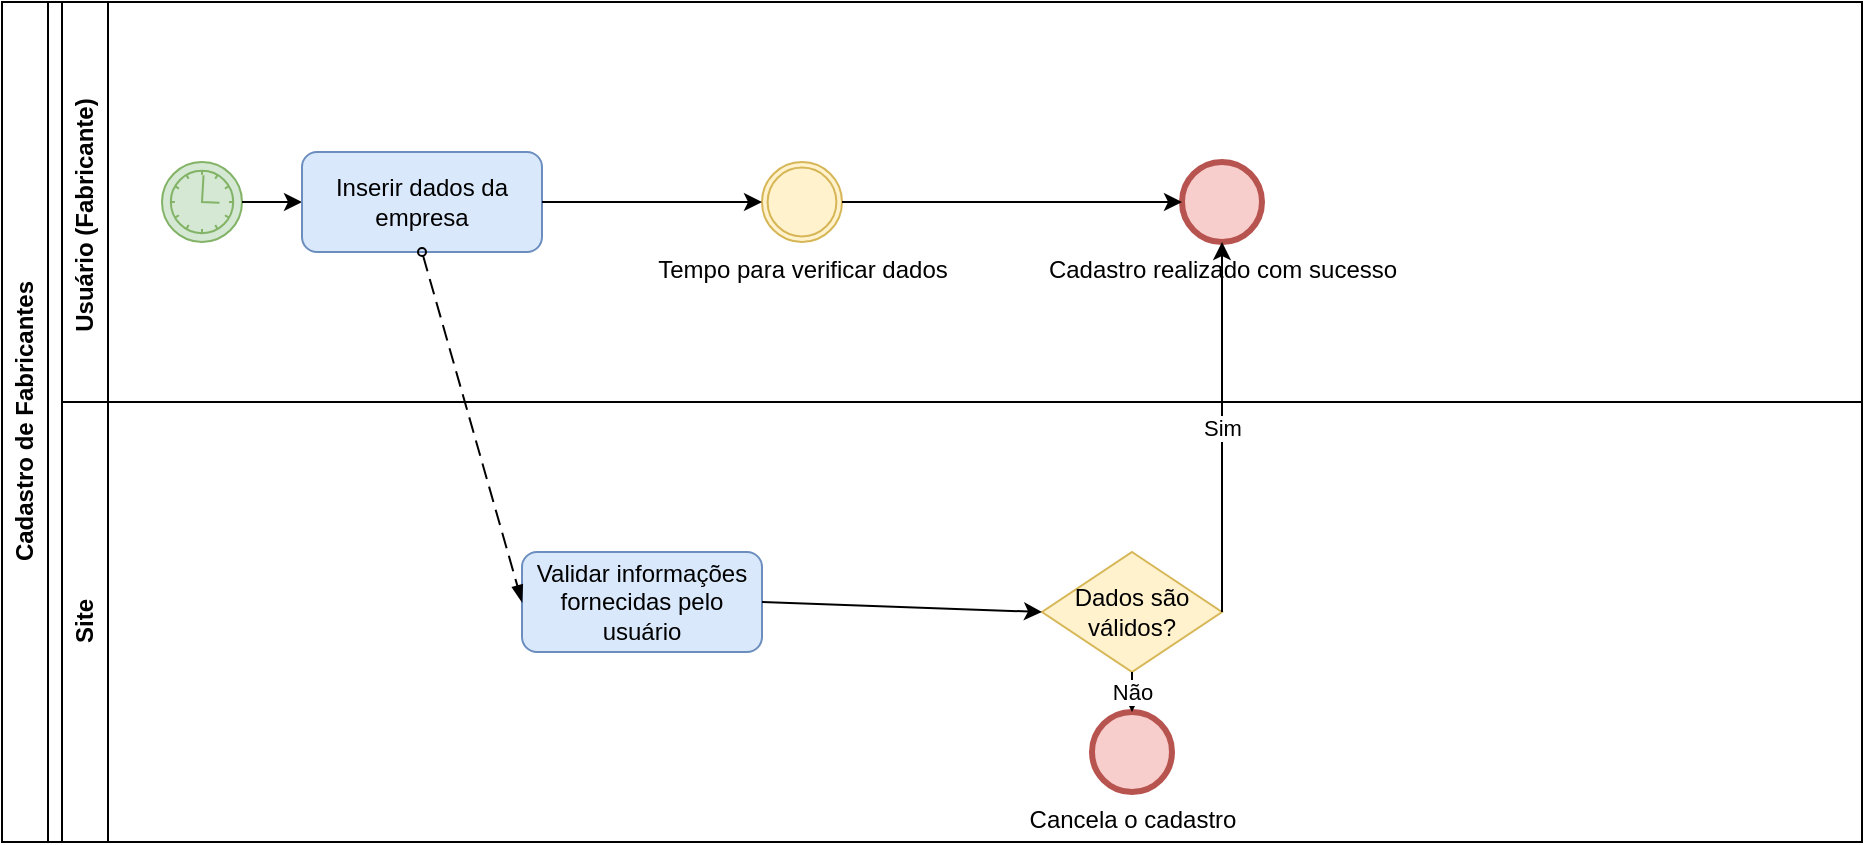 <mxfile version="20.6.2" type="device"><diagram name="Page-1" id="2a216829-ef6e-dabb-86c1-c78162f3ba2b"><mxGraphModel dx="1422" dy="834" grid="1" gridSize="10" guides="1" tooltips="1" connect="1" arrows="1" fold="1" page="1" pageScale="1" pageWidth="850" pageHeight="1100" background="none" math="0" shadow="0"><root><mxCell id="0"/><mxCell id="1" parent="0"/><mxCell id="77Ur_CliCSKOyKDpsQcQ-3" value="Usuário (Fabricante)&amp;nbsp; &amp;nbsp; &amp;nbsp; &amp;nbsp; &amp;nbsp; &amp;nbsp; &amp;nbsp;&amp;nbsp;&lt;br&gt;" style="swimlane;horizontal=0;whiteSpace=wrap;html=1;align=right;" vertex="1" parent="1"><mxGeometry x="60" y="10" width="900" height="420" as="geometry"/></mxCell><mxCell id="77Ur_CliCSKOyKDpsQcQ-1" value="" style="points=[[0.145,0.145,0],[0.5,0,0],[0.855,0.145,0],[1,0.5,0],[0.855,0.855,0],[0.5,1,0],[0.145,0.855,0],[0,0.5,0]];shape=mxgraph.bpmn.event;html=1;verticalLabelPosition=bottom;labelBackgroundColor=#ffffff;verticalAlign=top;align=center;perimeter=ellipsePerimeter;outlineConnect=0;aspect=fixed;outline=standard;symbol=timer;fillColor=#d5e8d4;strokeColor=#82b366;" vertex="1" parent="77Ur_CliCSKOyKDpsQcQ-3"><mxGeometry x="50" y="80" width="40" height="40" as="geometry"/></mxCell><mxCell id="77Ur_CliCSKOyKDpsQcQ-27" value="" style="edgeStyle=orthogonalEdgeStyle;rounded=0;orthogonalLoop=1;jettySize=auto;html=1;entryX=0;entryY=0.5;entryDx=0;entryDy=0;" edge="1" parent="77Ur_CliCSKOyKDpsQcQ-3" target="77Ur_CliCSKOyKDpsQcQ-4"><mxGeometry relative="1" as="geometry"><mxPoint x="90" y="100" as="sourcePoint"/><mxPoint x="120" y="210" as="targetPoint"/></mxGeometry></mxCell><mxCell id="77Ur_CliCSKOyKDpsQcQ-4" value="Inserir dados da empresa" style="rounded=1;whiteSpace=wrap;html=1;fillColor=#dae8fc;strokeColor=#6c8ebf;" vertex="1" parent="77Ur_CliCSKOyKDpsQcQ-3"><mxGeometry x="120" y="75" width="120" height="50" as="geometry"/></mxCell><mxCell id="77Ur_CliCSKOyKDpsQcQ-23" value="Cadastro realizado com sucesso&lt;br&gt;" style="points=[[0.145,0.145,0],[0.5,0,0],[0.855,0.145,0],[1,0.5,0],[0.855,0.855,0],[0.5,1,0],[0.145,0.855,0],[0,0.5,0]];shape=mxgraph.bpmn.event;html=1;verticalLabelPosition=bottom;labelBackgroundColor=#ffffff;verticalAlign=top;align=center;perimeter=ellipsePerimeter;outlineConnect=0;aspect=fixed;outline=end;symbol=terminate2;fillColor=#f8cecc;strokeColor=#b85450;" vertex="1" parent="77Ur_CliCSKOyKDpsQcQ-3"><mxGeometry x="560" y="80" width="40" height="40" as="geometry"/></mxCell><mxCell id="77Ur_CliCSKOyKDpsQcQ-24" value="Cadastro de Fabricantes&lt;br&gt;" style="swimlane;horizontal=0;whiteSpace=wrap;html=1;" vertex="1" parent="77Ur_CliCSKOyKDpsQcQ-3"><mxGeometry x="-30" width="930" height="420" as="geometry"/></mxCell><mxCell id="77Ur_CliCSKOyKDpsQcQ-26" value="Tempo para verificar dados&lt;br&gt;" style="points=[[0.145,0.145,0],[0.5,0,0],[0.855,0.145,0],[1,0.5,0],[0.855,0.855,0],[0.5,1,0],[0.145,0.855,0],[0,0.5,0]];shape=mxgraph.bpmn.event;html=1;verticalLabelPosition=bottom;labelBackgroundColor=#ffffff;verticalAlign=top;align=center;perimeter=ellipsePerimeter;outlineConnect=0;aspect=fixed;outline=throwing;symbol=general;fillColor=#fff2cc;strokeColor=#d6b656;" vertex="1" parent="77Ur_CliCSKOyKDpsQcQ-24"><mxGeometry x="380" y="80" width="40" height="40" as="geometry"/></mxCell><mxCell id="77Ur_CliCSKOyKDpsQcQ-28" value="" style="edgeStyle=orthogonalEdgeStyle;rounded=0;orthogonalLoop=1;jettySize=auto;html=1;exitX=1;exitY=0.5;exitDx=0;exitDy=0;entryX=0;entryY=0.5;entryDx=0;entryDy=0;entryPerimeter=0;" edge="1" parent="77Ur_CliCSKOyKDpsQcQ-3" source="77Ur_CliCSKOyKDpsQcQ-4" target="77Ur_CliCSKOyKDpsQcQ-26"><mxGeometry relative="1" as="geometry"><mxPoint x="130" y="110" as="sourcePoint"/><mxPoint x="370" y="180" as="targetPoint"/></mxGeometry></mxCell><mxCell id="77Ur_CliCSKOyKDpsQcQ-29" value="" style="edgeStyle=orthogonalEdgeStyle;rounded=0;orthogonalLoop=1;jettySize=auto;html=1;exitX=1;exitY=0.5;exitDx=0;exitDy=0;entryX=0;entryY=0.5;entryDx=0;entryDy=0;entryPerimeter=0;exitPerimeter=0;" edge="1" parent="77Ur_CliCSKOyKDpsQcQ-3" source="77Ur_CliCSKOyKDpsQcQ-26" target="77Ur_CliCSKOyKDpsQcQ-23"><mxGeometry relative="1" as="geometry"><mxPoint x="250" y="110" as="sourcePoint"/><mxPoint x="360" y="110" as="targetPoint"/></mxGeometry></mxCell><mxCell id="77Ur_CliCSKOyKDpsQcQ-6" value="Site&lt;br&gt;" style="swimlane;horizontal=0;whiteSpace=wrap;html=1;" vertex="1" parent="1"><mxGeometry x="60" y="210" width="900" height="220" as="geometry"/></mxCell><mxCell id="77Ur_CliCSKOyKDpsQcQ-9" value="Validar informações fornecidas pelo usuário" style="rounded=1;whiteSpace=wrap;html=1;fillColor=#dae8fc;strokeColor=#6c8ebf;" vertex="1" parent="77Ur_CliCSKOyKDpsQcQ-6"><mxGeometry x="230" y="75" width="120" height="50" as="geometry"/></mxCell><mxCell id="77Ur_CliCSKOyKDpsQcQ-15" value="Dados são válidos?" style="rhombus;whiteSpace=wrap;html=1;fillColor=#fff2cc;strokeColor=#d6b656;" vertex="1" parent="77Ur_CliCSKOyKDpsQcQ-6"><mxGeometry x="490" y="75" width="90" height="60" as="geometry"/></mxCell><mxCell id="77Ur_CliCSKOyKDpsQcQ-16" value="" style="endArrow=classic;html=1;rounded=0;exitX=1;exitY=0.5;exitDx=0;exitDy=0;entryX=0;entryY=0.5;entryDx=0;entryDy=0;" edge="1" parent="77Ur_CliCSKOyKDpsQcQ-6" source="77Ur_CliCSKOyKDpsQcQ-9" target="77Ur_CliCSKOyKDpsQcQ-15"><mxGeometry width="50" height="50" relative="1" as="geometry"><mxPoint x="350" y="-70" as="sourcePoint"/><mxPoint x="350" y="85" as="targetPoint"/></mxGeometry></mxCell><mxCell id="77Ur_CliCSKOyKDpsQcQ-21" value="Cancela o cadastro" style="points=[[0.145,0.145,0],[0.5,0,0],[0.855,0.145,0],[1,0.5,0],[0.855,0.855,0],[0.5,1,0],[0.145,0.855,0],[0,0.5,0]];shape=mxgraph.bpmn.event;html=1;verticalLabelPosition=bottom;labelBackgroundColor=#ffffff;verticalAlign=top;align=center;perimeter=ellipsePerimeter;outlineConnect=0;aspect=fixed;outline=end;symbol=terminate2;fillColor=#f8cecc;strokeColor=#b85450;" vertex="1" parent="77Ur_CliCSKOyKDpsQcQ-6"><mxGeometry x="515" y="155" width="40" height="40" as="geometry"/></mxCell><mxCell id="77Ur_CliCSKOyKDpsQcQ-20" value="Não" style="endArrow=classic;html=1;rounded=0;exitX=0.5;exitY=1;exitDx=0;exitDy=0;" edge="1" parent="77Ur_CliCSKOyKDpsQcQ-6" source="77Ur_CliCSKOyKDpsQcQ-15" target="77Ur_CliCSKOyKDpsQcQ-21"><mxGeometry width="50" height="50" relative="1" as="geometry"><mxPoint x="460" y="115" as="sourcePoint"/><mxPoint x="535" y="165" as="targetPoint"/></mxGeometry></mxCell><mxCell id="77Ur_CliCSKOyKDpsQcQ-18" value="Sim" style="endArrow=classic;html=1;rounded=0;exitX=1;exitY=0.5;exitDx=0;exitDy=0;" edge="1" parent="1" source="77Ur_CliCSKOyKDpsQcQ-15" target="77Ur_CliCSKOyKDpsQcQ-23"><mxGeometry width="50" height="50" relative="1" as="geometry"><mxPoint x="470" y="325" as="sourcePoint"/><mxPoint x="590" y="135" as="targetPoint"/></mxGeometry></mxCell><mxCell id="77Ur_CliCSKOyKDpsQcQ-25" value="" style="dashed=1;dashPattern=8 4;endArrow=blockThin;endFill=1;startArrow=oval;startFill=0;endSize=6;startSize=4;html=1;rounded=0;exitX=0.5;exitY=1;exitDx=0;exitDy=0;entryX=0;entryY=0.5;entryDx=0;entryDy=0;" edge="1" parent="1" source="77Ur_CliCSKOyKDpsQcQ-4" target="77Ur_CliCSKOyKDpsQcQ-9"><mxGeometry width="160" relative="1" as="geometry"><mxPoint x="350" y="220" as="sourcePoint"/><mxPoint x="510" y="220" as="targetPoint"/></mxGeometry></mxCell></root></mxGraphModel></diagram></mxfile>